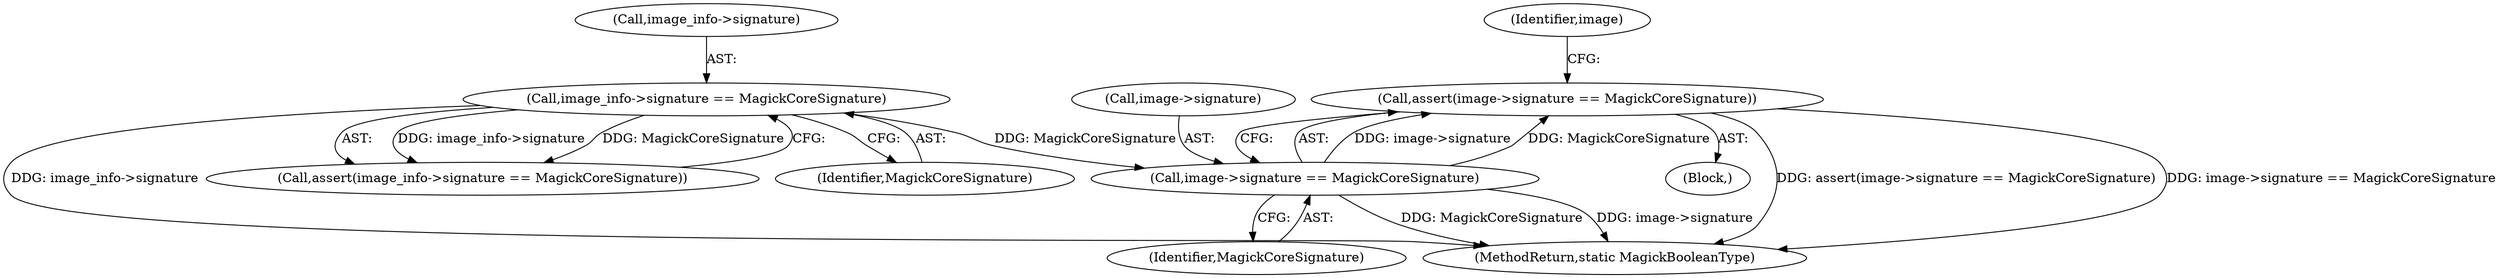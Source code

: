 digraph "0_ImageMagick_b61d35eaccc0a7ddeff8a1c3abfcd0a43ccf210b_1@API" {
"1000134" [label="(Call,assert(image->signature == MagickCoreSignature))"];
"1000135" [label="(Call,image->signature == MagickCoreSignature)"];
"1000123" [label="(Call,image_info->signature == MagickCoreSignature)"];
"1000106" [label="(Block,)"];
"1000123" [label="(Call,image_info->signature == MagickCoreSignature)"];
"1000136" [label="(Call,image->signature)"];
"1000135" [label="(Call,image->signature == MagickCoreSignature)"];
"1000134" [label="(Call,assert(image->signature == MagickCoreSignature))"];
"1000139" [label="(Identifier,MagickCoreSignature)"];
"1000632" [label="(MethodReturn,static MagickBooleanType)"];
"1000122" [label="(Call,assert(image_info->signature == MagickCoreSignature))"];
"1000127" [label="(Identifier,MagickCoreSignature)"];
"1000124" [label="(Call,image_info->signature)"];
"1000143" [label="(Identifier,image)"];
"1000134" -> "1000106"  [label="AST: "];
"1000134" -> "1000135"  [label="CFG: "];
"1000135" -> "1000134"  [label="AST: "];
"1000143" -> "1000134"  [label="CFG: "];
"1000134" -> "1000632"  [label="DDG: assert(image->signature == MagickCoreSignature)"];
"1000134" -> "1000632"  [label="DDG: image->signature == MagickCoreSignature"];
"1000135" -> "1000134"  [label="DDG: image->signature"];
"1000135" -> "1000134"  [label="DDG: MagickCoreSignature"];
"1000135" -> "1000139"  [label="CFG: "];
"1000136" -> "1000135"  [label="AST: "];
"1000139" -> "1000135"  [label="AST: "];
"1000135" -> "1000632"  [label="DDG: MagickCoreSignature"];
"1000135" -> "1000632"  [label="DDG: image->signature"];
"1000123" -> "1000135"  [label="DDG: MagickCoreSignature"];
"1000123" -> "1000122"  [label="AST: "];
"1000123" -> "1000127"  [label="CFG: "];
"1000124" -> "1000123"  [label="AST: "];
"1000127" -> "1000123"  [label="AST: "];
"1000122" -> "1000123"  [label="CFG: "];
"1000123" -> "1000632"  [label="DDG: image_info->signature"];
"1000123" -> "1000122"  [label="DDG: image_info->signature"];
"1000123" -> "1000122"  [label="DDG: MagickCoreSignature"];
}
